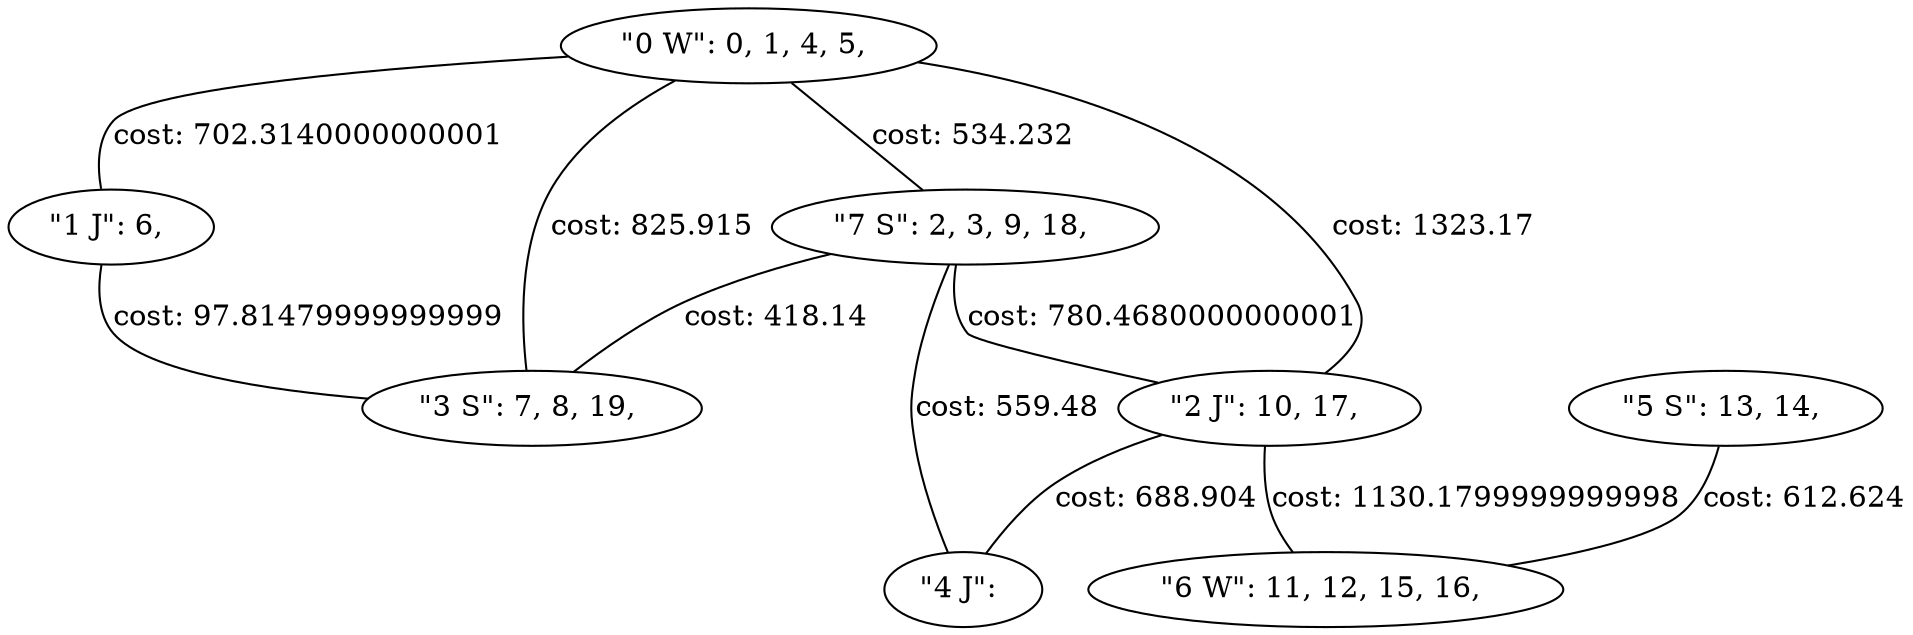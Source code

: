 strict graph  {
0 [label="\"0 W\": 0, 1, 4, 5, ", type=2, supply=0, demand=0];
7 [label="\"7 S\": 2, 3, 9, 18, ", type=1, supply=0, demand=0];
1 [label="\"1 J\": 6, ", type=0, supply=0, demand=0];
3 [label="\"3 S\": 7, 8, 19, ", type=1, supply=0, demand=0];
2 [label="\"2 J\": 10, 17, ", type=0, supply=0, demand=0];
4 [label="\"4 J\": ", type=0, supply=0, demand=0];
5 [label="\"5 S\": 13, 14, ", type=1, supply=0, demand=0];
6 [label="\"6 W\": 11, 12, 15, 16, ", type=2, supply=0, demand=0];
0 -- 7  [label="cost: 534.232", cost="534.232"];
0 -- 1  [label="cost: 702.3140000000001", cost="702.3140000000001"];
0 -- 2  [label="cost: 1323.17", cost="1323.17"];
0 -- 3  [label="cost: 825.915", cost="825.915"];
7 -- 2  [label="cost: 780.4680000000001", cost="780.4680000000001"];
7 -- 4  [label="cost: 559.48", cost="559.48"];
7 -- 3  [label="cost: 418.14", cost="418.14"];
1 -- 3  [label="cost: 97.81479999999999", cost="97.81479999999999"];
2 -- 4  [label="cost: 688.904", cost="688.904"];
2 -- 6  [label="cost: 1130.1799999999998", cost="1130.1799999999998"];
5 -- 6  [label="cost: 612.624", cost="612.624"];
}
